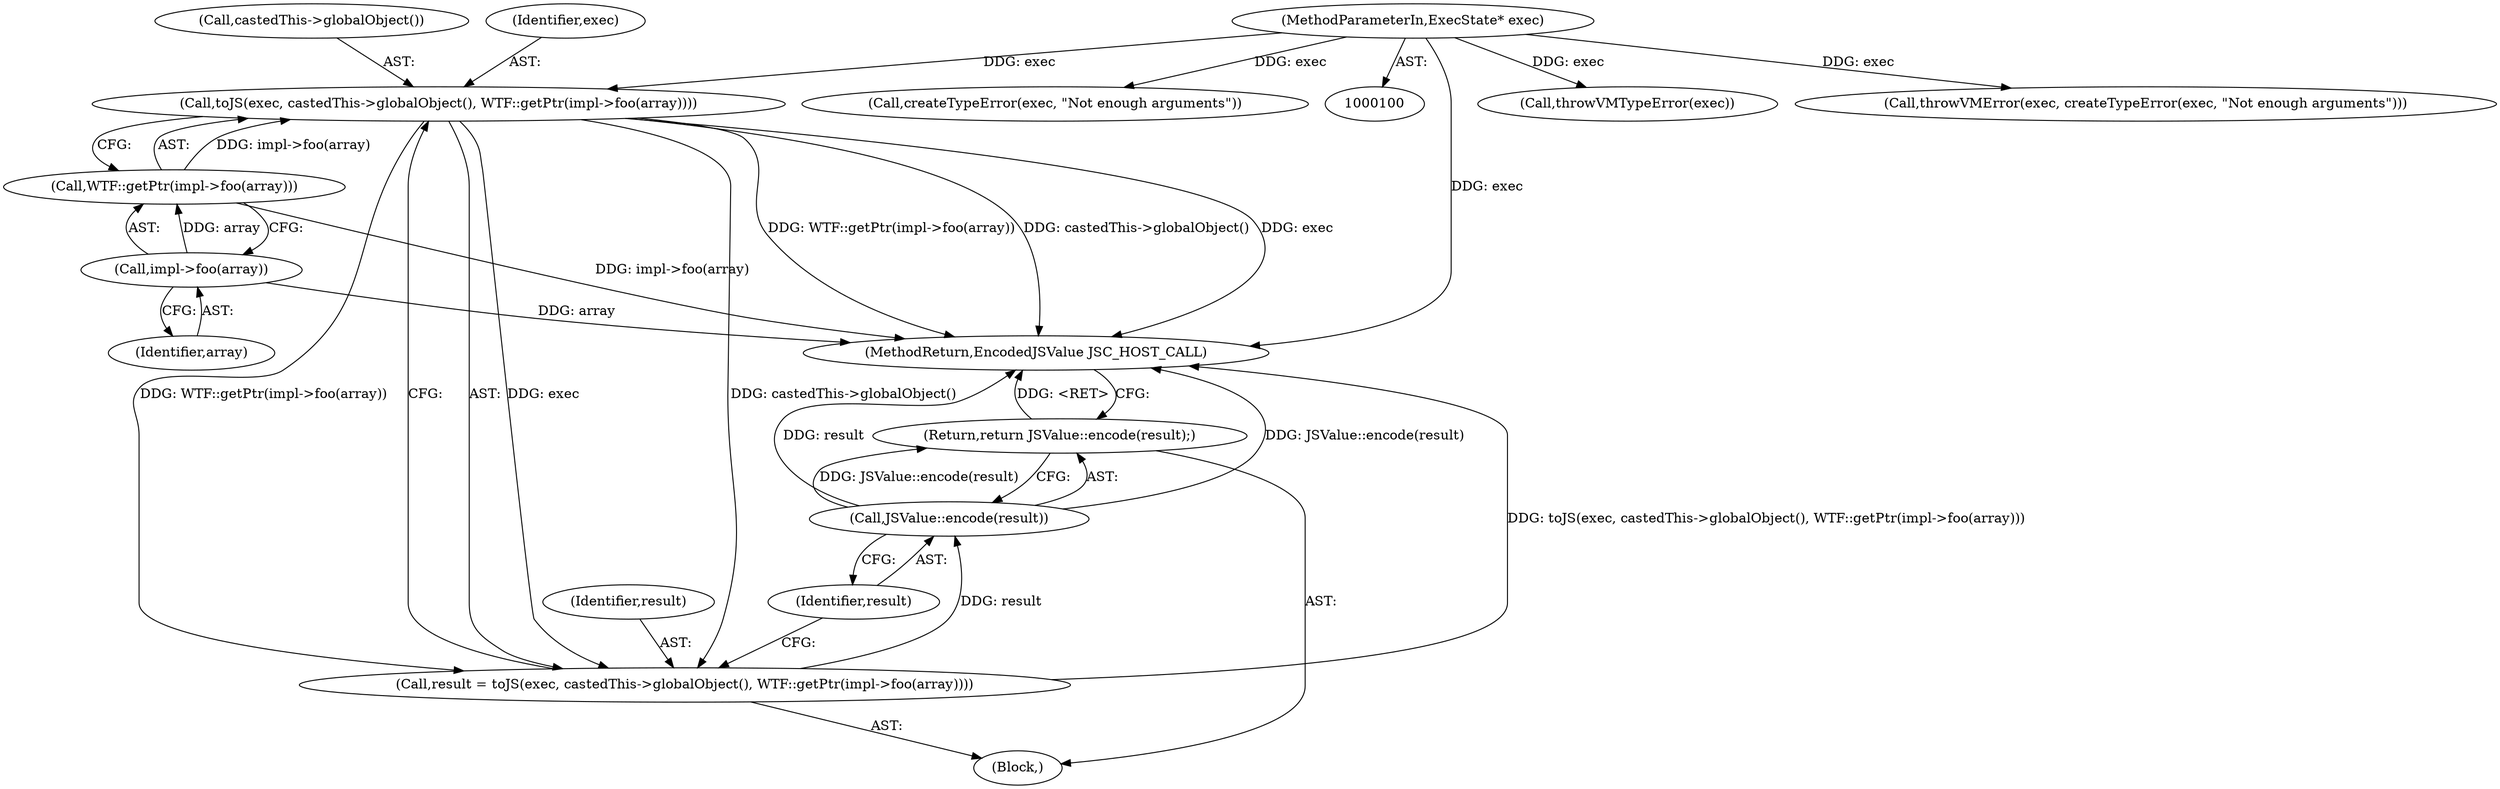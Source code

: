 digraph "0_Chrome_b944f670bb7a8a919daac497a4ea0536c954c201_8@pointer" {
"1000146" [label="(Call,toJS(exec, castedThis->globalObject(), WTF::getPtr(impl->foo(array))))"];
"1000101" [label="(MethodParameterIn,ExecState* exec)"];
"1000149" [label="(Call,WTF::getPtr(impl->foo(array)))"];
"1000150" [label="(Call,impl->foo(array))"];
"1000144" [label="(Call,result = toJS(exec, castedThis->globalObject(), WTF::getPtr(impl->foo(array))))"];
"1000153" [label="(Call,JSValue::encode(result))"];
"1000152" [label="(Return,return JSValue::encode(result);)"];
"1000149" [label="(Call,WTF::getPtr(impl->foo(array)))"];
"1000153" [label="(Call,JSValue::encode(result))"];
"1000150" [label="(Call,impl->foo(array))"];
"1000102" [label="(Block,)"];
"1000152" [label="(Return,return JSValue::encode(result);)"];
"1000101" [label="(MethodParameterIn,ExecState* exec)"];
"1000146" [label="(Call,toJS(exec, castedThis->globalObject(), WTF::getPtr(impl->foo(array))))"];
"1000145" [label="(Identifier,result)"];
"1000113" [label="(Call,throwVMTypeError(exec))"];
"1000154" [label="(Identifier,result)"];
"1000132" [label="(Call,throwVMError(exec, createTypeError(exec, \"Not enough arguments\")))"];
"1000148" [label="(Call,castedThis->globalObject())"];
"1000151" [label="(Identifier,array)"];
"1000147" [label="(Identifier,exec)"];
"1000134" [label="(Call,createTypeError(exec, \"Not enough arguments\"))"];
"1000155" [label="(MethodReturn,EncodedJSValue JSC_HOST_CALL)"];
"1000144" [label="(Call,result = toJS(exec, castedThis->globalObject(), WTF::getPtr(impl->foo(array))))"];
"1000146" -> "1000144"  [label="AST: "];
"1000146" -> "1000149"  [label="CFG: "];
"1000147" -> "1000146"  [label="AST: "];
"1000148" -> "1000146"  [label="AST: "];
"1000149" -> "1000146"  [label="AST: "];
"1000144" -> "1000146"  [label="CFG: "];
"1000146" -> "1000155"  [label="DDG: WTF::getPtr(impl->foo(array))"];
"1000146" -> "1000155"  [label="DDG: castedThis->globalObject()"];
"1000146" -> "1000155"  [label="DDG: exec"];
"1000146" -> "1000144"  [label="DDG: exec"];
"1000146" -> "1000144"  [label="DDG: castedThis->globalObject()"];
"1000146" -> "1000144"  [label="DDG: WTF::getPtr(impl->foo(array))"];
"1000101" -> "1000146"  [label="DDG: exec"];
"1000149" -> "1000146"  [label="DDG: impl->foo(array)"];
"1000101" -> "1000100"  [label="AST: "];
"1000101" -> "1000155"  [label="DDG: exec"];
"1000101" -> "1000113"  [label="DDG: exec"];
"1000101" -> "1000132"  [label="DDG: exec"];
"1000101" -> "1000134"  [label="DDG: exec"];
"1000149" -> "1000150"  [label="CFG: "];
"1000150" -> "1000149"  [label="AST: "];
"1000149" -> "1000155"  [label="DDG: impl->foo(array)"];
"1000150" -> "1000149"  [label="DDG: array"];
"1000150" -> "1000151"  [label="CFG: "];
"1000151" -> "1000150"  [label="AST: "];
"1000150" -> "1000155"  [label="DDG: array"];
"1000144" -> "1000102"  [label="AST: "];
"1000145" -> "1000144"  [label="AST: "];
"1000154" -> "1000144"  [label="CFG: "];
"1000144" -> "1000155"  [label="DDG: toJS(exec, castedThis->globalObject(), WTF::getPtr(impl->foo(array)))"];
"1000144" -> "1000153"  [label="DDG: result"];
"1000153" -> "1000152"  [label="AST: "];
"1000153" -> "1000154"  [label="CFG: "];
"1000154" -> "1000153"  [label="AST: "];
"1000152" -> "1000153"  [label="CFG: "];
"1000153" -> "1000155"  [label="DDG: JSValue::encode(result)"];
"1000153" -> "1000155"  [label="DDG: result"];
"1000153" -> "1000152"  [label="DDG: JSValue::encode(result)"];
"1000152" -> "1000102"  [label="AST: "];
"1000155" -> "1000152"  [label="CFG: "];
"1000152" -> "1000155"  [label="DDG: <RET>"];
}

